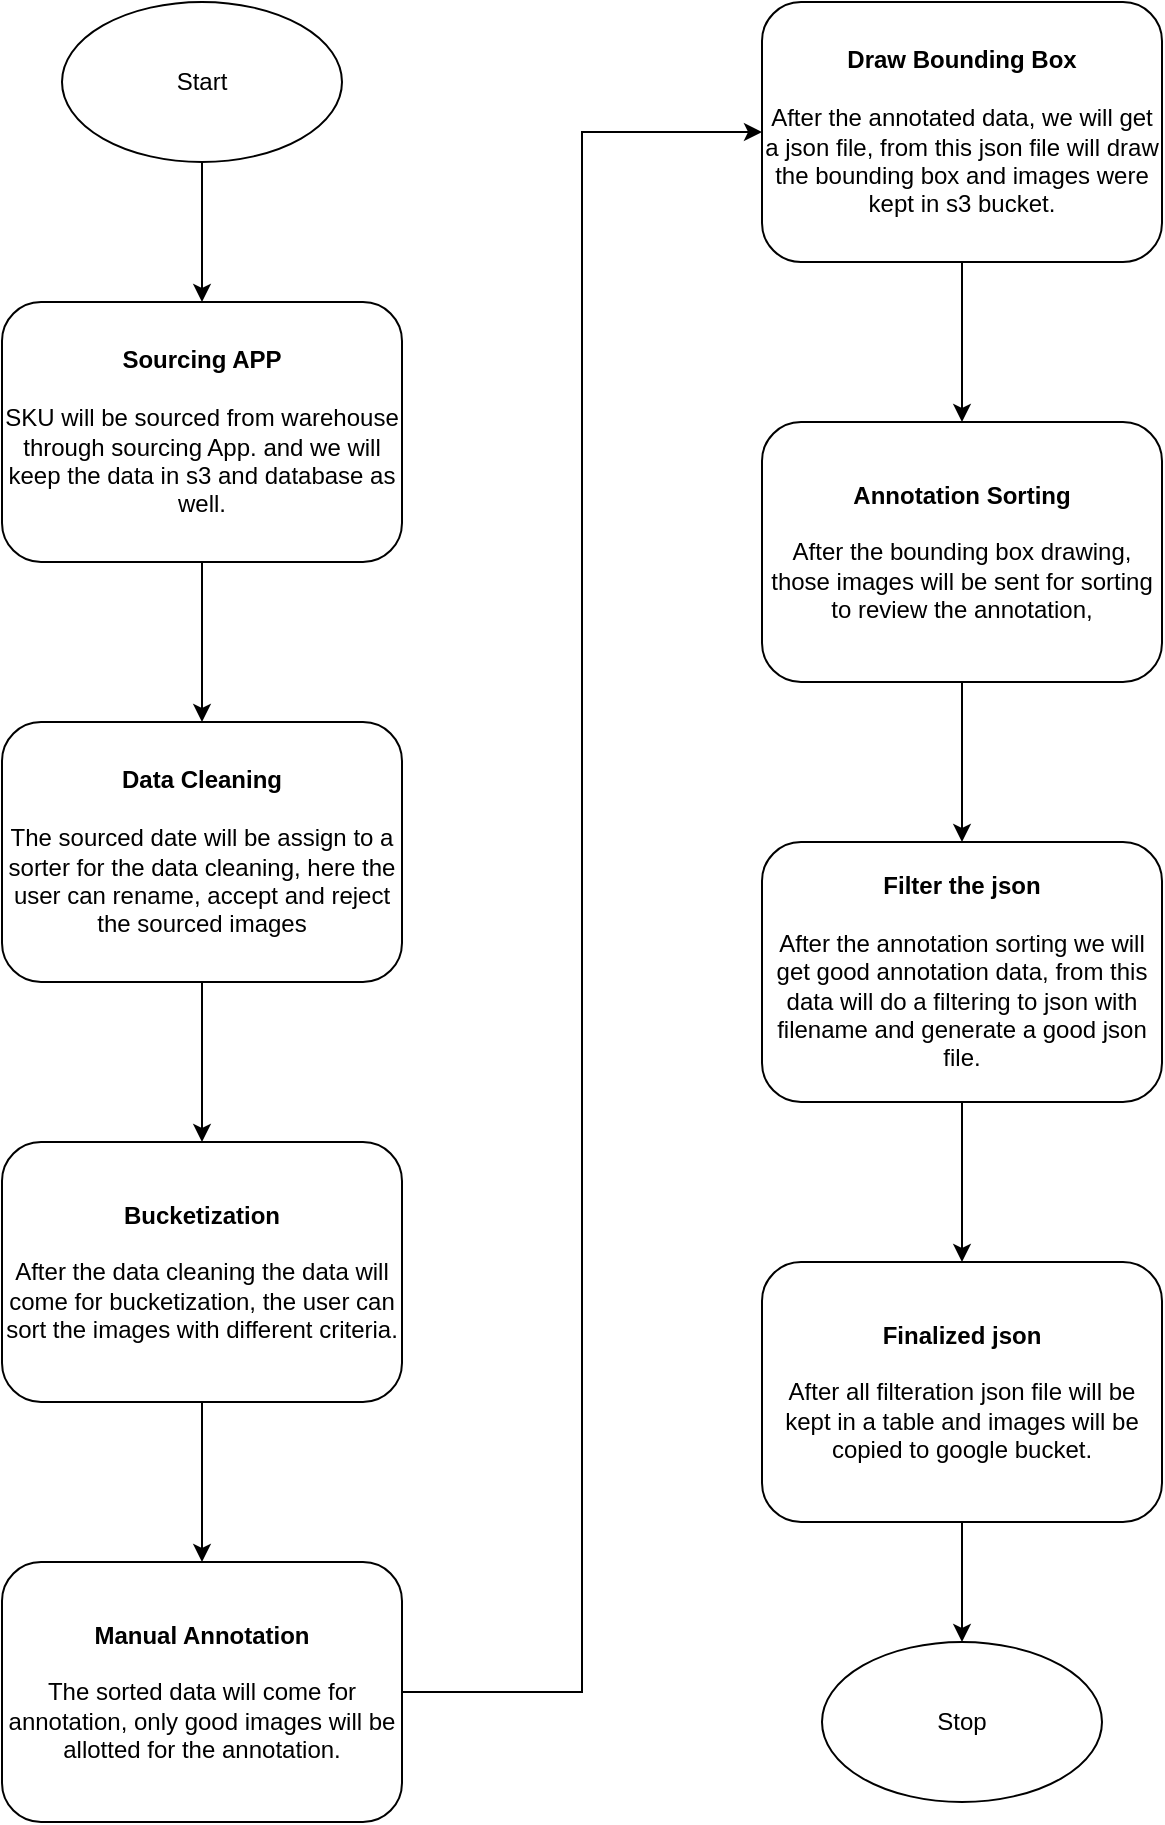 <mxfile version="24.0.2" type="github">
  <diagram name="Page-1" id="WYd1DO_Am6oGvoUfWORl">
    <mxGraphModel dx="1642" dy="932" grid="1" gridSize="10" guides="1" tooltips="1" connect="1" arrows="1" fold="1" page="1" pageScale="1" pageWidth="827" pageHeight="1169" math="0" shadow="0">
      <root>
        <mxCell id="0" />
        <mxCell id="1" parent="0" />
        <mxCell id="wfsq0a6jWM2ucOWFd4YF-3" value="" style="edgeStyle=orthogonalEdgeStyle;rounded=0;orthogonalLoop=1;jettySize=auto;html=1;" edge="1" parent="1" source="wfsq0a6jWM2ucOWFd4YF-1" target="wfsq0a6jWM2ucOWFd4YF-2">
          <mxGeometry relative="1" as="geometry" />
        </mxCell>
        <mxCell id="wfsq0a6jWM2ucOWFd4YF-1" value="Start" style="ellipse;whiteSpace=wrap;html=1;" vertex="1" parent="1">
          <mxGeometry x="90" y="60" width="140" height="80" as="geometry" />
        </mxCell>
        <mxCell id="wfsq0a6jWM2ucOWFd4YF-7" value="" style="edgeStyle=orthogonalEdgeStyle;rounded=0;orthogonalLoop=1;jettySize=auto;html=1;" edge="1" parent="1" source="wfsq0a6jWM2ucOWFd4YF-2" target="wfsq0a6jWM2ucOWFd4YF-6">
          <mxGeometry relative="1" as="geometry" />
        </mxCell>
        <mxCell id="wfsq0a6jWM2ucOWFd4YF-2" value="&lt;b&gt;Sourcing APP&lt;/b&gt;&lt;div&gt;&lt;br&gt;&lt;/div&gt;&lt;div&gt;SKU will be sourced from warehouse through sourcing App. and we will keep the data in s3 and database as well.&lt;/div&gt;" style="rounded=1;whiteSpace=wrap;html=1;" vertex="1" parent="1">
          <mxGeometry x="60" y="210" width="200" height="130" as="geometry" />
        </mxCell>
        <mxCell id="wfsq0a6jWM2ucOWFd4YF-9" value="" style="edgeStyle=orthogonalEdgeStyle;rounded=0;orthogonalLoop=1;jettySize=auto;html=1;" edge="1" parent="1" source="wfsq0a6jWM2ucOWFd4YF-6" target="wfsq0a6jWM2ucOWFd4YF-8">
          <mxGeometry relative="1" as="geometry" />
        </mxCell>
        <mxCell id="wfsq0a6jWM2ucOWFd4YF-6" value="&lt;b&gt;Data Cleaning&lt;/b&gt;&lt;div&gt;&lt;br&gt;&lt;/div&gt;&lt;div&gt;The sourced date will be assign to a sorter for the data cleaning, here the user can rename, accept and reject the sourced images&lt;/div&gt;" style="rounded=1;whiteSpace=wrap;html=1;" vertex="1" parent="1">
          <mxGeometry x="60" y="420" width="200" height="130" as="geometry" />
        </mxCell>
        <mxCell id="wfsq0a6jWM2ucOWFd4YF-11" value="" style="edgeStyle=orthogonalEdgeStyle;rounded=0;orthogonalLoop=1;jettySize=auto;html=1;" edge="1" parent="1" source="wfsq0a6jWM2ucOWFd4YF-8" target="wfsq0a6jWM2ucOWFd4YF-10">
          <mxGeometry relative="1" as="geometry" />
        </mxCell>
        <mxCell id="wfsq0a6jWM2ucOWFd4YF-8" value="&lt;b&gt;Bucketization&lt;/b&gt;&lt;div&gt;&lt;br&gt;&lt;/div&gt;&lt;div&gt;After the data cleaning the data will come for bucketization, the user can sort the images with different criteria.&lt;/div&gt;" style="rounded=1;whiteSpace=wrap;html=1;" vertex="1" parent="1">
          <mxGeometry x="60" y="630" width="200" height="130" as="geometry" />
        </mxCell>
        <mxCell id="wfsq0a6jWM2ucOWFd4YF-13" value="" style="edgeStyle=orthogonalEdgeStyle;rounded=0;orthogonalLoop=1;jettySize=auto;html=1;entryX=0;entryY=0.5;entryDx=0;entryDy=0;" edge="1" parent="1" source="wfsq0a6jWM2ucOWFd4YF-10" target="wfsq0a6jWM2ucOWFd4YF-12">
          <mxGeometry relative="1" as="geometry" />
        </mxCell>
        <mxCell id="wfsq0a6jWM2ucOWFd4YF-10" value="&lt;b&gt;Manual Annotation&lt;/b&gt;&lt;br&gt;&lt;div&gt;&lt;br&gt;&lt;/div&gt;&lt;div&gt;The sorted data will come for annotation, only good images will be allotted for the annotation.&lt;/div&gt;" style="rounded=1;whiteSpace=wrap;html=1;" vertex="1" parent="1">
          <mxGeometry x="60" y="840" width="200" height="130" as="geometry" />
        </mxCell>
        <mxCell id="wfsq0a6jWM2ucOWFd4YF-15" value="" style="edgeStyle=orthogonalEdgeStyle;rounded=0;orthogonalLoop=1;jettySize=auto;html=1;" edge="1" parent="1" source="wfsq0a6jWM2ucOWFd4YF-12" target="wfsq0a6jWM2ucOWFd4YF-14">
          <mxGeometry relative="1" as="geometry" />
        </mxCell>
        <mxCell id="wfsq0a6jWM2ucOWFd4YF-12" value="&lt;b&gt;Draw Bounding Box&lt;/b&gt;&lt;br&gt;&lt;div&gt;&lt;br&gt;&lt;/div&gt;&lt;div&gt;After the annotated data, we will get a json file, from this json file will draw the bounding box and images were kept in s3 bucket.&lt;/div&gt;" style="rounded=1;whiteSpace=wrap;html=1;" vertex="1" parent="1">
          <mxGeometry x="440" y="60" width="200" height="130" as="geometry" />
        </mxCell>
        <mxCell id="wfsq0a6jWM2ucOWFd4YF-17" value="" style="edgeStyle=orthogonalEdgeStyle;rounded=0;orthogonalLoop=1;jettySize=auto;html=1;" edge="1" parent="1" source="wfsq0a6jWM2ucOWFd4YF-14" target="wfsq0a6jWM2ucOWFd4YF-16">
          <mxGeometry relative="1" as="geometry" />
        </mxCell>
        <mxCell id="wfsq0a6jWM2ucOWFd4YF-14" value="&lt;b&gt;Annotation Sorting&lt;/b&gt;&lt;br&gt;&lt;div&gt;&lt;br&gt;&lt;/div&gt;&lt;div&gt;After the bounding box drawing, those images will be sent for sorting to review the annotation,&lt;/div&gt;" style="rounded=1;whiteSpace=wrap;html=1;" vertex="1" parent="1">
          <mxGeometry x="440" y="270" width="200" height="130" as="geometry" />
        </mxCell>
        <mxCell id="wfsq0a6jWM2ucOWFd4YF-19" value="" style="edgeStyle=orthogonalEdgeStyle;rounded=0;orthogonalLoop=1;jettySize=auto;html=1;" edge="1" parent="1" source="wfsq0a6jWM2ucOWFd4YF-16" target="wfsq0a6jWM2ucOWFd4YF-18">
          <mxGeometry relative="1" as="geometry" />
        </mxCell>
        <mxCell id="wfsq0a6jWM2ucOWFd4YF-16" value="&lt;b&gt;Filter the json&lt;/b&gt;&lt;br&gt;&lt;div&gt;&lt;br&gt;&lt;/div&gt;&lt;div&gt;After the annotation sorting we will get good annotation data, from this data will do a filtering to json with filename and generate a good json file.&lt;/div&gt;" style="rounded=1;whiteSpace=wrap;html=1;" vertex="1" parent="1">
          <mxGeometry x="440" y="480" width="200" height="130" as="geometry" />
        </mxCell>
        <mxCell id="wfsq0a6jWM2ucOWFd4YF-21" value="" style="edgeStyle=orthogonalEdgeStyle;rounded=0;orthogonalLoop=1;jettySize=auto;html=1;entryX=0.5;entryY=0;entryDx=0;entryDy=0;" edge="1" parent="1" source="wfsq0a6jWM2ucOWFd4YF-18" target="wfsq0a6jWM2ucOWFd4YF-22">
          <mxGeometry relative="1" as="geometry">
            <mxPoint x="540" y="925" as="targetPoint" />
          </mxGeometry>
        </mxCell>
        <mxCell id="wfsq0a6jWM2ucOWFd4YF-18" value="&lt;b&gt;Finalized json&lt;/b&gt;&lt;br&gt;&lt;div&gt;&lt;br&gt;&lt;/div&gt;&lt;div&gt;After all filteration json file will be kept in a table and images will be copied to google bucket.&lt;/div&gt;" style="rounded=1;whiteSpace=wrap;html=1;" vertex="1" parent="1">
          <mxGeometry x="440" y="690" width="200" height="130" as="geometry" />
        </mxCell>
        <mxCell id="wfsq0a6jWM2ucOWFd4YF-22" value="Stop" style="ellipse;whiteSpace=wrap;html=1;" vertex="1" parent="1">
          <mxGeometry x="470" y="880" width="140" height="80" as="geometry" />
        </mxCell>
      </root>
    </mxGraphModel>
  </diagram>
</mxfile>
